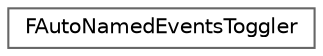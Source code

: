 digraph "Graphical Class Hierarchy"
{
 // INTERACTIVE_SVG=YES
 // LATEX_PDF_SIZE
  bgcolor="transparent";
  edge [fontname=Helvetica,fontsize=10,labelfontname=Helvetica,labelfontsize=10];
  node [fontname=Helvetica,fontsize=10,shape=box,height=0.2,width=0.4];
  rankdir="LR";
  Node0 [id="Node000000",label="FAutoNamedEventsToggler",height=0.2,width=0.4,color="grey40", fillcolor="white", style="filled",URL="$d1/dcf/classFAutoNamedEventsToggler.html",tooltip="Enables named events when profiling."];
}
